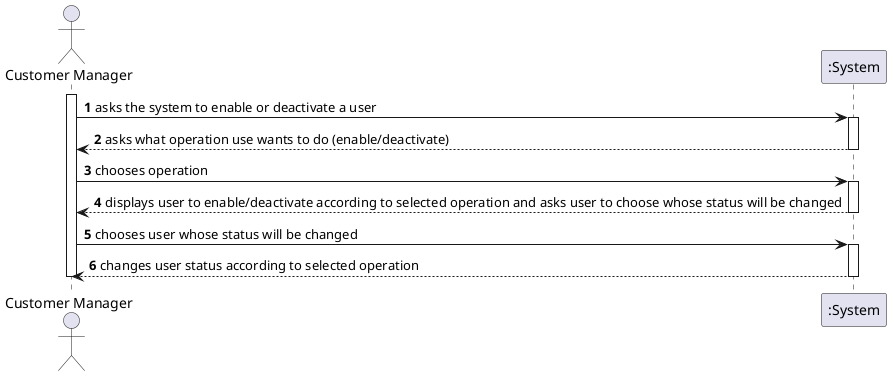 @startuml US1014_SSD

autonumber

actor Manager as "Customer Manager"

activate Manager

Manager -> ":System" : asks the system to enable or deactivate a user
activate ":System"

":System" --> Manager : asks what operation use wants to do (enable/deactivate)
deactivate ":System"

Manager -> ":System" : chooses operation
activate ":System"

":System" --> Manager : displays user to enable/deactivate according to selected operation and asks user to choose whose status will be changed
deactivate ":System"

Manager -> ":System" : chooses user whose status will be changed
activate ":System"

":System" --> Manager : changes user status according to selected operation
deactivate ":System"

deactivate Manager

@enduml
